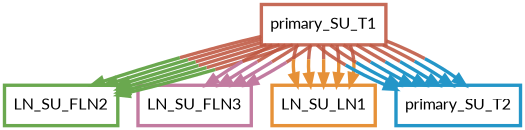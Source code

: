 digraph  {
dpi=600;size=3.5;
LN_SU_FLN2 [color="#6aa84fff", fillcolor=white, fontname=Lato, penwidth="3.0", shape=box];
LN_SU_FLN3 [color="#c27ba0ff", fillcolor=white, fontname=Lato, penwidth="3.0", shape=box];
LN_SU_LN1 [color="#e69138ff", fillcolor=white, fontname=Lato, penwidth="3.0", shape=box];
primary_SU_T1 [color="#be5742e1", fillcolor=white, fontname=Lato, penwidth="3.0", shape=box];
primary_SU_T2 [color="#2496c8ff", fillcolor=white, fontname=Lato, penwidth="3.0", shape=box];
primary_SU_T1 -> LN_SU_FLN2  [color="#be5742e1;0.5:#6aa84fff", key=0, penwidth=3];
primary_SU_T1 -> LN_SU_FLN2  [color="#be5742e1;0.5:#6aa84fff", key=1, penwidth=3];
primary_SU_T1 -> LN_SU_FLN2  [color="#be5742e1;0.5:#6aa84fff", key=2, penwidth=3];
primary_SU_T1 -> LN_SU_FLN2  [color="#be5742e1;0.5:#6aa84fff", key=3, penwidth=3];
primary_SU_T1 -> LN_SU_FLN2  [color="#be5742e1;0.5:#6aa84fff", key=4, penwidth=3];
primary_SU_T1 -> LN_SU_FLN2  [color="#be5742e1;0.5:#6aa84fff", key=5, penwidth=3];
primary_SU_T1 -> LN_SU_FLN3  [color="#be5742e1;0.5:#c27ba0ff", key=0, penwidth=3];
primary_SU_T1 -> LN_SU_FLN3  [color="#be5742e1;0.5:#c27ba0ff", key=1, penwidth=3];
primary_SU_T1 -> LN_SU_FLN3  [color="#be5742e1;0.5:#c27ba0ff", key=2, penwidth=3];
primary_SU_T1 -> LN_SU_FLN3  [color="#be5742e1;0.5:#c27ba0ff", key=3, penwidth=3];
primary_SU_T1 -> LN_SU_LN1  [color="#be5742e1;0.5:#e69138ff", key=0, penwidth=3];
primary_SU_T1 -> LN_SU_LN1  [color="#be5742e1;0.5:#e69138ff", key=1, penwidth=3];
primary_SU_T1 -> LN_SU_LN1  [color="#be5742e1;0.5:#e69138ff", key=2, penwidth=3];
primary_SU_T1 -> LN_SU_LN1  [color="#be5742e1;0.5:#e69138ff", key=3, penwidth=3];
primary_SU_T1 -> LN_SU_LN1  [color="#be5742e1;0.5:#e69138ff", key=4, penwidth=3];
primary_SU_T1 -> primary_SU_T2  [color="#be5742e1;0.5:#2496c8ff", key=0, penwidth=3];
primary_SU_T1 -> primary_SU_T2  [color="#be5742e1;0.5:#2496c8ff", key=1, penwidth=3];
primary_SU_T1 -> primary_SU_T2  [color="#be5742e1;0.5:#2496c8ff", key=2, penwidth=3];
primary_SU_T1 -> primary_SU_T2  [color="#be5742e1;0.5:#2496c8ff", key=3, penwidth=3];
primary_SU_T1 -> primary_SU_T2  [color="#be5742e1;0.5:#2496c8ff", key=4, penwidth=3];
primary_SU_T1 -> primary_SU_T2  [color="#be5742e1;0.5:#2496c8ff", key=5, penwidth=3];
primary_SU_T1 -> primary_SU_T2  [color="#be5742e1;0.5:#2496c8ff", key=6, penwidth=3];
}
